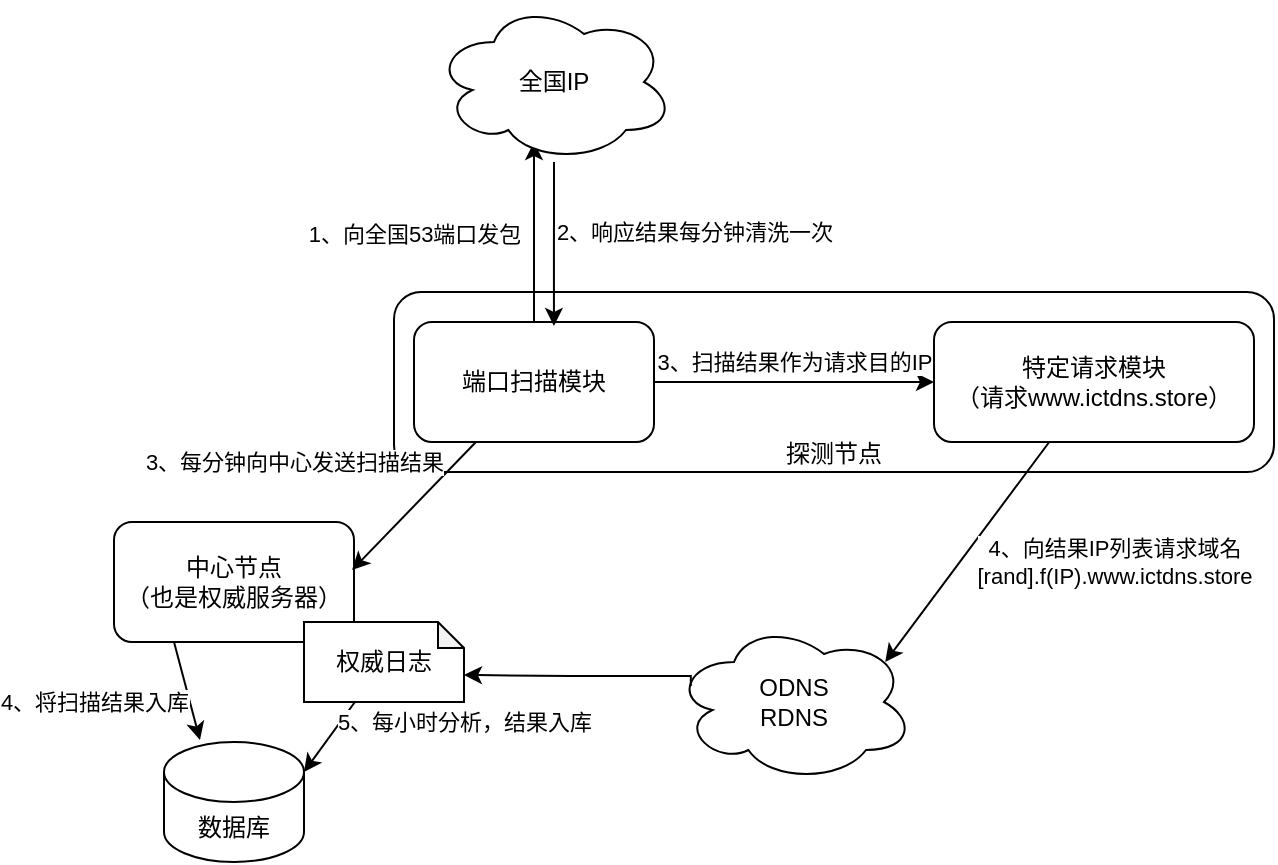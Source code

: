 <mxfile version="22.1.11" type="github">
  <diagram name="第 1 页" id="fDuEh7dfEiFLh7v94zZe">
    <mxGraphModel dx="1379" dy="788" grid="1" gridSize="10" guides="1" tooltips="1" connect="1" arrows="1" fold="1" page="1" pageScale="1" pageWidth="2827" pageHeight="1169" math="0" shadow="0">
      <root>
        <mxCell id="0" />
        <mxCell id="1" parent="0" />
        <mxCell id="OzpHFi9GB1nhmmCZwnXx-26" value="&lt;br&gt;&lt;br&gt;&lt;br&gt;&lt;br&gt;&lt;br&gt;探测节点" style="rounded=1;whiteSpace=wrap;html=1;" vertex="1" parent="1">
          <mxGeometry x="780" y="315" width="440" height="90" as="geometry" />
        </mxCell>
        <mxCell id="OzpHFi9GB1nhmmCZwnXx-1" value="中心节点&lt;br&gt;（也是权威服务器）" style="rounded=1;whiteSpace=wrap;html=1;" vertex="1" parent="1">
          <mxGeometry x="640" y="430" width="120" height="60" as="geometry" />
        </mxCell>
        <mxCell id="OzpHFi9GB1nhmmCZwnXx-3" style="edgeStyle=orthogonalEdgeStyle;rounded=0;orthogonalLoop=1;jettySize=auto;html=1;" edge="1" parent="1" source="OzpHFi9GB1nhmmCZwnXx-2">
          <mxGeometry relative="1" as="geometry">
            <mxPoint x="850" y="240" as="targetPoint" />
          </mxGeometry>
        </mxCell>
        <mxCell id="OzpHFi9GB1nhmmCZwnXx-4" value="1、向全国53端口发包" style="edgeLabel;html=1;align=center;verticalAlign=middle;resizable=0;points=[];" vertex="1" connectable="0" parent="OzpHFi9GB1nhmmCZwnXx-3">
          <mxGeometry x="-0.017" relative="1" as="geometry">
            <mxPoint x="-60" as="offset" />
          </mxGeometry>
        </mxCell>
        <mxCell id="OzpHFi9GB1nhmmCZwnXx-16" style="edgeStyle=orthogonalEdgeStyle;rounded=0;orthogonalLoop=1;jettySize=auto;html=1;exitX=1;exitY=0.5;exitDx=0;exitDy=0;entryX=0;entryY=0.5;entryDx=0;entryDy=0;" edge="1" parent="1" source="OzpHFi9GB1nhmmCZwnXx-2" target="OzpHFi9GB1nhmmCZwnXx-13">
          <mxGeometry relative="1" as="geometry" />
        </mxCell>
        <mxCell id="OzpHFi9GB1nhmmCZwnXx-17" value="3、扫描结果作为请求目的IP" style="edgeLabel;html=1;align=center;verticalAlign=middle;resizable=0;points=[];" vertex="1" connectable="0" parent="OzpHFi9GB1nhmmCZwnXx-16">
          <mxGeometry x="-0.133" y="-1" relative="1" as="geometry">
            <mxPoint x="9" y="-11" as="offset" />
          </mxGeometry>
        </mxCell>
        <mxCell id="OzpHFi9GB1nhmmCZwnXx-2" value="端口扫描模块" style="rounded=1;whiteSpace=wrap;html=1;" vertex="1" parent="1">
          <mxGeometry x="790" y="330" width="120" height="60" as="geometry" />
        </mxCell>
        <mxCell id="OzpHFi9GB1nhmmCZwnXx-5" value="全国IP" style="ellipse;shape=cloud;whiteSpace=wrap;html=1;" vertex="1" parent="1">
          <mxGeometry x="800" y="170" width="120" height="80" as="geometry" />
        </mxCell>
        <mxCell id="OzpHFi9GB1nhmmCZwnXx-6" style="edgeStyle=orthogonalEdgeStyle;rounded=0;orthogonalLoop=1;jettySize=auto;html=1;entryX=0.583;entryY=0.033;entryDx=0;entryDy=0;entryPerimeter=0;" edge="1" parent="1" source="OzpHFi9GB1nhmmCZwnXx-5" target="OzpHFi9GB1nhmmCZwnXx-2">
          <mxGeometry relative="1" as="geometry" />
        </mxCell>
        <mxCell id="OzpHFi9GB1nhmmCZwnXx-7" value="2、响应结果每分钟清洗一次" style="edgeLabel;html=1;align=center;verticalAlign=middle;resizable=0;points=[];" vertex="1" connectable="0" parent="OzpHFi9GB1nhmmCZwnXx-6">
          <mxGeometry x="-0.146" y="1" relative="1" as="geometry">
            <mxPoint x="69" as="offset" />
          </mxGeometry>
        </mxCell>
        <mxCell id="OzpHFi9GB1nhmmCZwnXx-8" style="rounded=0;orthogonalLoop=1;jettySize=auto;html=1;entryX=0.992;entryY=0.4;entryDx=0;entryDy=0;entryPerimeter=0;" edge="1" parent="1" source="OzpHFi9GB1nhmmCZwnXx-2" target="OzpHFi9GB1nhmmCZwnXx-1">
          <mxGeometry relative="1" as="geometry" />
        </mxCell>
        <mxCell id="OzpHFi9GB1nhmmCZwnXx-9" value="3、每分钟向中心发送扫描结果" style="edgeLabel;html=1;align=center;verticalAlign=middle;resizable=0;points=[];" vertex="1" connectable="0" parent="OzpHFi9GB1nhmmCZwnXx-8">
          <mxGeometry x="-0.174" y="2" relative="1" as="geometry">
            <mxPoint x="-67" y="-18" as="offset" />
          </mxGeometry>
        </mxCell>
        <mxCell id="OzpHFi9GB1nhmmCZwnXx-10" value="数据库" style="shape=cylinder3;whiteSpace=wrap;html=1;boundedLbl=1;backgroundOutline=1;size=15;" vertex="1" parent="1">
          <mxGeometry x="665" y="540" width="70" height="60" as="geometry" />
        </mxCell>
        <mxCell id="OzpHFi9GB1nhmmCZwnXx-11" style="rounded=0;orthogonalLoop=1;jettySize=auto;html=1;entryX=0.257;entryY=-0.017;entryDx=0;entryDy=0;entryPerimeter=0;exitX=0.25;exitY=1;exitDx=0;exitDy=0;" edge="1" parent="1" source="OzpHFi9GB1nhmmCZwnXx-1" target="OzpHFi9GB1nhmmCZwnXx-10">
          <mxGeometry relative="1" as="geometry" />
        </mxCell>
        <mxCell id="OzpHFi9GB1nhmmCZwnXx-12" value="4、将扫描结果入库" style="edgeLabel;html=1;align=center;verticalAlign=middle;resizable=0;points=[];" vertex="1" connectable="0" parent="OzpHFi9GB1nhmmCZwnXx-11">
          <mxGeometry x="-0.295" y="-1" relative="1" as="geometry">
            <mxPoint x="-44" y="12" as="offset" />
          </mxGeometry>
        </mxCell>
        <mxCell id="OzpHFi9GB1nhmmCZwnXx-13" value="特定请求模块&lt;br&gt;（请求www.ictdns.store）" style="rounded=1;whiteSpace=wrap;html=1;" vertex="1" parent="1">
          <mxGeometry x="1050" y="330" width="160" height="60" as="geometry" />
        </mxCell>
        <mxCell id="OzpHFi9GB1nhmmCZwnXx-19" value="ODNS&lt;br&gt;RDNS" style="ellipse;shape=cloud;whiteSpace=wrap;html=1;" vertex="1" parent="1">
          <mxGeometry x="920" y="480" width="120" height="80" as="geometry" />
        </mxCell>
        <mxCell id="OzpHFi9GB1nhmmCZwnXx-20" style="rounded=0;orthogonalLoop=1;jettySize=auto;html=1;entryX=0.88;entryY=0.25;entryDx=0;entryDy=0;entryPerimeter=0;" edge="1" parent="1" source="OzpHFi9GB1nhmmCZwnXx-13" target="OzpHFi9GB1nhmmCZwnXx-19">
          <mxGeometry relative="1" as="geometry" />
        </mxCell>
        <mxCell id="OzpHFi9GB1nhmmCZwnXx-21" value="4、向结果IP列表请求域名&lt;br&gt;[rand].f(IP).www.ictdns.store" style="edgeLabel;html=1;align=center;verticalAlign=middle;resizable=0;points=[];" vertex="1" connectable="0" parent="OzpHFi9GB1nhmmCZwnXx-20">
          <mxGeometry x="-0.094" y="2" relative="1" as="geometry">
            <mxPoint x="68" y="9" as="offset" />
          </mxGeometry>
        </mxCell>
        <mxCell id="OzpHFi9GB1nhmmCZwnXx-22" value="权威日志" style="shape=note;whiteSpace=wrap;html=1;backgroundOutline=1;darkOpacity=0.05;size=13;" vertex="1" parent="1">
          <mxGeometry x="735" y="480" width="80" height="40" as="geometry" />
        </mxCell>
        <mxCell id="OzpHFi9GB1nhmmCZwnXx-23" style="edgeStyle=orthogonalEdgeStyle;rounded=0;orthogonalLoop=1;jettySize=auto;html=1;exitX=0.07;exitY=0.4;exitDx=0;exitDy=0;exitPerimeter=0;entryX=0;entryY=0;entryDx=80;entryDy=26.5;entryPerimeter=0;" edge="1" parent="1" source="OzpHFi9GB1nhmmCZwnXx-19" target="OzpHFi9GB1nhmmCZwnXx-22">
          <mxGeometry relative="1" as="geometry">
            <Array as="points">
              <mxPoint x="928" y="507" />
              <mxPoint x="868" y="507" />
            </Array>
          </mxGeometry>
        </mxCell>
        <mxCell id="OzpHFi9GB1nhmmCZwnXx-24" style="rounded=0;orthogonalLoop=1;jettySize=auto;html=1;entryX=1;entryY=0;entryDx=0;entryDy=15;entryPerimeter=0;" edge="1" parent="1" source="OzpHFi9GB1nhmmCZwnXx-22" target="OzpHFi9GB1nhmmCZwnXx-10">
          <mxGeometry relative="1" as="geometry" />
        </mxCell>
        <mxCell id="OzpHFi9GB1nhmmCZwnXx-25" value="5、每小时分析，结果入库" style="edgeLabel;html=1;align=center;verticalAlign=middle;resizable=0;points=[];" vertex="1" connectable="0" parent="OzpHFi9GB1nhmmCZwnXx-24">
          <mxGeometry x="0.059" y="2" relative="1" as="geometry">
            <mxPoint x="66" y="-10" as="offset" />
          </mxGeometry>
        </mxCell>
      </root>
    </mxGraphModel>
  </diagram>
</mxfile>
